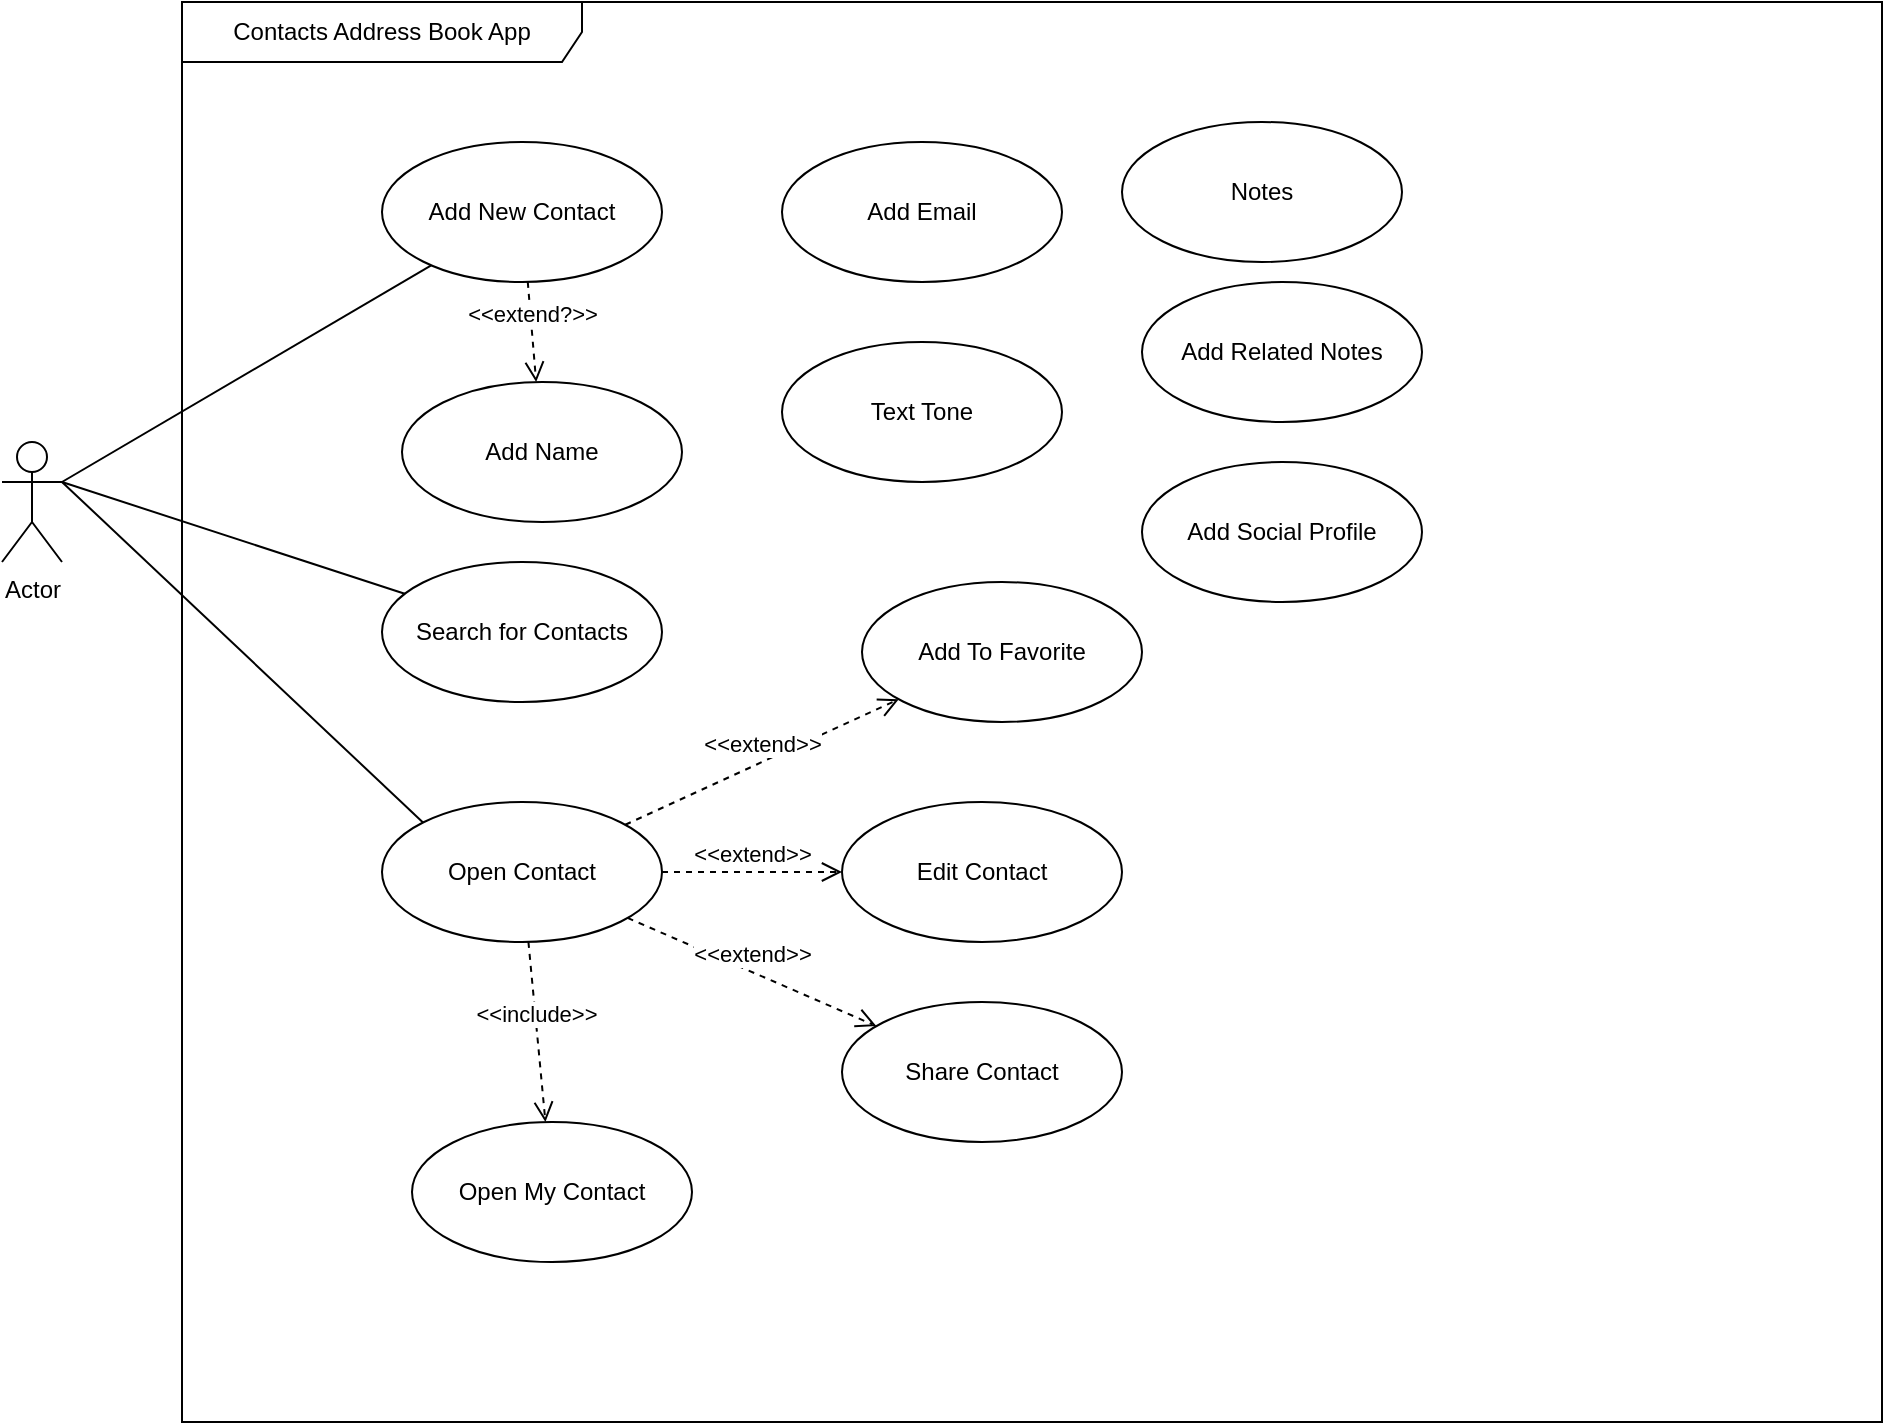 <mxfile version="20.5.1" type="github">
  <diagram id="8fGyhkze5-X_S77cJ8zE" name="Page-1">
    <mxGraphModel dx="1248" dy="741" grid="1" gridSize="10" guides="1" tooltips="1" connect="1" arrows="1" fold="1" page="1" pageScale="1" pageWidth="850" pageHeight="1100" math="0" shadow="0">
      <root>
        <mxCell id="0" />
        <mxCell id="1" parent="0" />
        <mxCell id="4OLkmAfeVT3sMfob8u-y-1" value="Actor" style="shape=umlActor;verticalLabelPosition=bottom;verticalAlign=top;html=1;outlineConnect=0;" vertex="1" parent="1">
          <mxGeometry x="80" y="350" width="30" height="60" as="geometry" />
        </mxCell>
        <mxCell id="4OLkmAfeVT3sMfob8u-y-14" value="Contacts Address Book App" style="shape=umlFrame;whiteSpace=wrap;html=1;width=200;height=30;" vertex="1" parent="1">
          <mxGeometry x="170" y="130" width="850" height="710" as="geometry" />
        </mxCell>
        <mxCell id="4OLkmAfeVT3sMfob8u-y-17" value="Add New Contact" style="ellipse;whiteSpace=wrap;html=1;" vertex="1" parent="1">
          <mxGeometry x="270" y="200" width="140" height="70" as="geometry" />
        </mxCell>
        <mxCell id="4OLkmAfeVT3sMfob8u-y-18" value="Add Name" style="ellipse;whiteSpace=wrap;html=1;" vertex="1" parent="1">
          <mxGeometry x="280" y="320" width="140" height="70" as="geometry" />
        </mxCell>
        <mxCell id="4OLkmAfeVT3sMfob8u-y-19" value="Search for Contacts" style="ellipse;whiteSpace=wrap;html=1;" vertex="1" parent="1">
          <mxGeometry x="270" y="410" width="140" height="70" as="geometry" />
        </mxCell>
        <mxCell id="4OLkmAfeVT3sMfob8u-y-20" value="Add Email" style="ellipse;whiteSpace=wrap;html=1;" vertex="1" parent="1">
          <mxGeometry x="470" y="200" width="140" height="70" as="geometry" />
        </mxCell>
        <mxCell id="4OLkmAfeVT3sMfob8u-y-21" value="Text Tone" style="ellipse;whiteSpace=wrap;html=1;" vertex="1" parent="1">
          <mxGeometry x="470" y="300" width="140" height="70" as="geometry" />
        </mxCell>
        <mxCell id="4OLkmAfeVT3sMfob8u-y-22" value="Open Contact" style="ellipse;whiteSpace=wrap;html=1;" vertex="1" parent="1">
          <mxGeometry x="270" y="530" width="140" height="70" as="geometry" />
        </mxCell>
        <mxCell id="4OLkmAfeVT3sMfob8u-y-23" value="Add To Favorite" style="ellipse;whiteSpace=wrap;html=1;" vertex="1" parent="1">
          <mxGeometry x="510" y="420" width="140" height="70" as="geometry" />
        </mxCell>
        <mxCell id="4OLkmAfeVT3sMfob8u-y-24" value="Edit Contact" style="ellipse;whiteSpace=wrap;html=1;" vertex="1" parent="1">
          <mxGeometry x="500" y="530" width="140" height="70" as="geometry" />
        </mxCell>
        <mxCell id="4OLkmAfeVT3sMfob8u-y-25" value="Add Social Profile" style="ellipse;whiteSpace=wrap;html=1;" vertex="1" parent="1">
          <mxGeometry x="650" y="360" width="140" height="70" as="geometry" />
        </mxCell>
        <mxCell id="4OLkmAfeVT3sMfob8u-y-26" value="Share Contact" style="ellipse;whiteSpace=wrap;html=1;" vertex="1" parent="1">
          <mxGeometry x="500" y="630" width="140" height="70" as="geometry" />
        </mxCell>
        <mxCell id="4OLkmAfeVT3sMfob8u-y-27" value="Notes" style="ellipse;whiteSpace=wrap;html=1;" vertex="1" parent="1">
          <mxGeometry x="640" y="190" width="140" height="70" as="geometry" />
        </mxCell>
        <mxCell id="4OLkmAfeVT3sMfob8u-y-28" value="Add Related Notes" style="ellipse;whiteSpace=wrap;html=1;" vertex="1" parent="1">
          <mxGeometry x="650" y="270" width="140" height="70" as="geometry" />
        </mxCell>
        <mxCell id="4OLkmAfeVT3sMfob8u-y-47" value="" style="endArrow=none;html=1;rounded=0;" edge="1" parent="1" target="4OLkmAfeVT3sMfob8u-y-17">
          <mxGeometry relative="1" as="geometry">
            <mxPoint x="110" y="370" as="sourcePoint" />
            <mxPoint x="270" y="370" as="targetPoint" />
          </mxGeometry>
        </mxCell>
        <mxCell id="4OLkmAfeVT3sMfob8u-y-48" value="" style="endArrow=none;html=1;rounded=0;" edge="1" parent="1" target="4OLkmAfeVT3sMfob8u-y-19">
          <mxGeometry relative="1" as="geometry">
            <mxPoint x="110" y="370" as="sourcePoint" />
            <mxPoint x="304.607" y="271.644" as="targetPoint" />
          </mxGeometry>
        </mxCell>
        <mxCell id="4OLkmAfeVT3sMfob8u-y-50" value="" style="endArrow=none;html=1;rounded=0;entryX=0;entryY=0;entryDx=0;entryDy=0;exitX=1;exitY=0.333;exitDx=0;exitDy=0;exitPerimeter=0;" edge="1" parent="1" source="4OLkmAfeVT3sMfob8u-y-1" target="4OLkmAfeVT3sMfob8u-y-22">
          <mxGeometry relative="1" as="geometry">
            <mxPoint x="130" y="390" as="sourcePoint" />
            <mxPoint x="301.367" y="445.881" as="targetPoint" />
          </mxGeometry>
        </mxCell>
        <mxCell id="4OLkmAfeVT3sMfob8u-y-54" value="&amp;lt;&amp;lt;extend&amp;gt;&amp;gt;" style="html=1;verticalAlign=bottom;endArrow=open;dashed=1;endSize=8;rounded=0;entryX=0;entryY=0.5;entryDx=0;entryDy=0;" edge="1" parent="1" source="4OLkmAfeVT3sMfob8u-y-22" target="4OLkmAfeVT3sMfob8u-y-24">
          <mxGeometry relative="1" as="geometry">
            <mxPoint x="470" y="560" as="sourcePoint" />
            <mxPoint x="410" y="560" as="targetPoint" />
          </mxGeometry>
        </mxCell>
        <mxCell id="4OLkmAfeVT3sMfob8u-y-55" value="&amp;lt;&amp;lt;extend&amp;gt;&amp;gt;" style="html=1;verticalAlign=bottom;endArrow=open;dashed=1;endSize=8;rounded=0;" edge="1" parent="1" source="4OLkmAfeVT3sMfob8u-y-22" target="4OLkmAfeVT3sMfob8u-y-23">
          <mxGeometry relative="1" as="geometry">
            <mxPoint x="350" y="529" as="sourcePoint" />
            <mxPoint x="440" y="529" as="targetPoint" />
          </mxGeometry>
        </mxCell>
        <mxCell id="4OLkmAfeVT3sMfob8u-y-56" value="&amp;lt;&amp;lt;extend&amp;gt;&amp;gt;" style="html=1;verticalAlign=bottom;endArrow=open;dashed=1;endSize=8;rounded=0;" edge="1" parent="1" source="4OLkmAfeVT3sMfob8u-y-22" target="4OLkmAfeVT3sMfob8u-y-26">
          <mxGeometry relative="1" as="geometry">
            <mxPoint x="430" y="585" as="sourcePoint" />
            <mxPoint x="520" y="585" as="targetPoint" />
          </mxGeometry>
        </mxCell>
        <mxCell id="4OLkmAfeVT3sMfob8u-y-57" value="Open My Contact" style="ellipse;whiteSpace=wrap;html=1;" vertex="1" parent="1">
          <mxGeometry x="285" y="690" width="140" height="70" as="geometry" />
        </mxCell>
        <mxCell id="4OLkmAfeVT3sMfob8u-y-59" value="&amp;lt;&amp;lt;include&amp;gt;&amp;gt;" style="html=1;verticalAlign=bottom;endArrow=open;dashed=1;endSize=8;rounded=0;" edge="1" parent="1" source="4OLkmAfeVT3sMfob8u-y-22" target="4OLkmAfeVT3sMfob8u-y-57">
          <mxGeometry relative="1" as="geometry">
            <mxPoint x="402.81" y="597.974" as="sourcePoint" />
            <mxPoint x="527.178" y="652.034" as="targetPoint" />
          </mxGeometry>
        </mxCell>
        <mxCell id="4OLkmAfeVT3sMfob8u-y-60" value="&amp;lt;&amp;lt;extend?&amp;gt;&amp;gt;" style="html=1;verticalAlign=bottom;endArrow=open;dashed=1;endSize=8;rounded=0;" edge="1" parent="1" source="4OLkmAfeVT3sMfob8u-y-17" target="4OLkmAfeVT3sMfob8u-y-18">
          <mxGeometry relative="1" as="geometry">
            <mxPoint x="419.996" y="410.005" as="sourcePoint" />
            <mxPoint x="556.749" y="347.28" as="targetPoint" />
          </mxGeometry>
        </mxCell>
      </root>
    </mxGraphModel>
  </diagram>
</mxfile>
